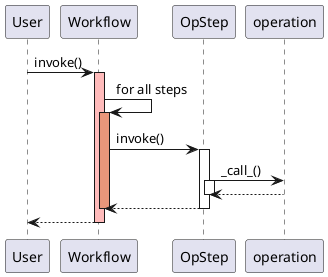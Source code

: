 @startuml
participant User

User -> Workflow: invoke()
activate Workflow #FFBBBB

Workflow -> Workflow: for all steps
activate Workflow #DarkSalmon

Workflow -> OpStep: invoke()
activate OpStep

OpStep -> operation: _call_()
activate OpStep

operation --> OpStep
deactivate OpStep
OpStep --> Workflow
deactivate OpStep
deactivate Workflow
Workflow --> User
deactivate Workflow

@enduml